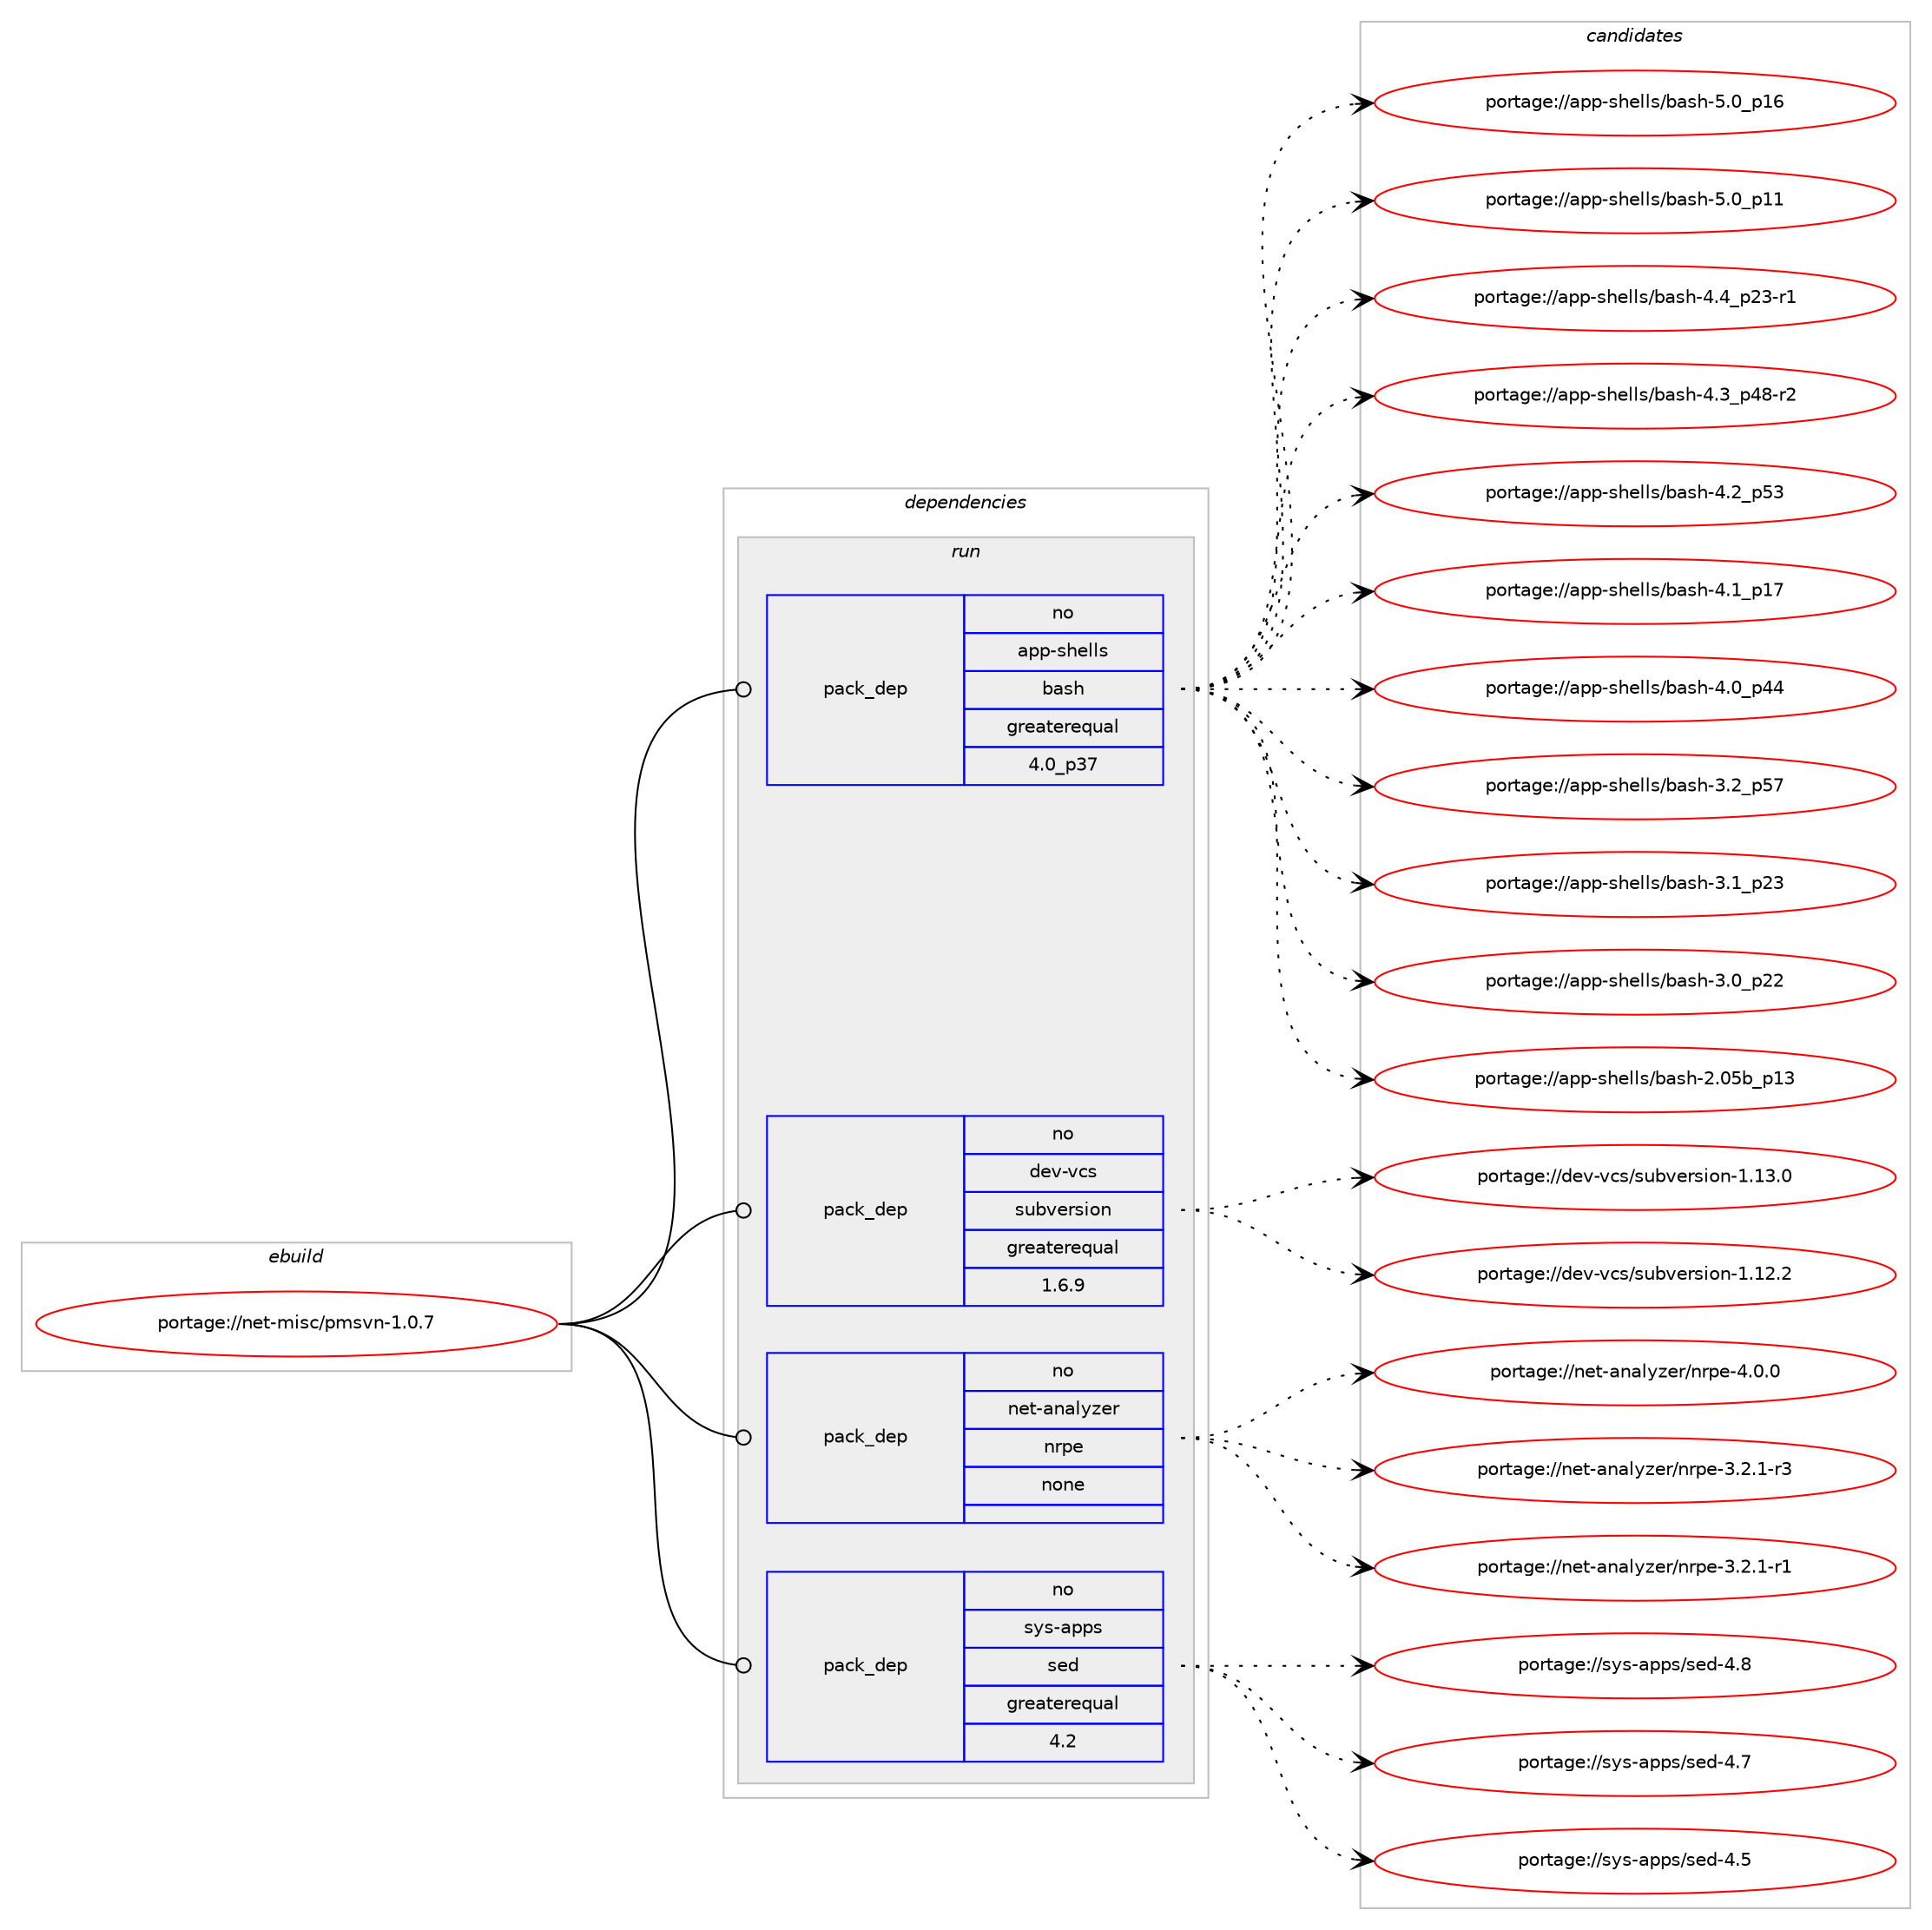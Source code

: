 digraph prolog {

# *************
# Graph options
# *************

newrank=true;
concentrate=true;
compound=true;
graph [rankdir=LR,fontname=Helvetica,fontsize=10,ranksep=1.5];#, ranksep=2.5, nodesep=0.2];
edge  [arrowhead=vee];
node  [fontname=Helvetica,fontsize=10];

# **********
# The ebuild
# **********

subgraph cluster_leftcol {
color=gray;
rank=same;
label=<<i>ebuild</i>>;
id [label="portage://net-misc/pmsvn-1.0.7", color=red, width=4, href="../net-misc/pmsvn-1.0.7.svg"];
}

# ****************
# The dependencies
# ****************

subgraph cluster_midcol {
color=gray;
label=<<i>dependencies</i>>;
subgraph cluster_compile {
fillcolor="#eeeeee";
style=filled;
label=<<i>compile</i>>;
}
subgraph cluster_compileandrun {
fillcolor="#eeeeee";
style=filled;
label=<<i>compile and run</i>>;
}
subgraph cluster_run {
fillcolor="#eeeeee";
style=filled;
label=<<i>run</i>>;
subgraph pack40669 {
dependency51250 [label=<<TABLE BORDER="0" CELLBORDER="1" CELLSPACING="0" CELLPADDING="4" WIDTH="220"><TR><TD ROWSPAN="6" CELLPADDING="30">pack_dep</TD></TR><TR><TD WIDTH="110">no</TD></TR><TR><TD>app-shells</TD></TR><TR><TD>bash</TD></TR><TR><TD>greaterequal</TD></TR><TR><TD>4.0_p37</TD></TR></TABLE>>, shape=none, color=blue];
}
id:e -> dependency51250:w [weight=20,style="solid",arrowhead="odot"];
subgraph pack40670 {
dependency51251 [label=<<TABLE BORDER="0" CELLBORDER="1" CELLSPACING="0" CELLPADDING="4" WIDTH="220"><TR><TD ROWSPAN="6" CELLPADDING="30">pack_dep</TD></TR><TR><TD WIDTH="110">no</TD></TR><TR><TD>dev-vcs</TD></TR><TR><TD>subversion</TD></TR><TR><TD>greaterequal</TD></TR><TR><TD>1.6.9</TD></TR></TABLE>>, shape=none, color=blue];
}
id:e -> dependency51251:w [weight=20,style="solid",arrowhead="odot"];
subgraph pack40671 {
dependency51252 [label=<<TABLE BORDER="0" CELLBORDER="1" CELLSPACING="0" CELLPADDING="4" WIDTH="220"><TR><TD ROWSPAN="6" CELLPADDING="30">pack_dep</TD></TR><TR><TD WIDTH="110">no</TD></TR><TR><TD>net-analyzer</TD></TR><TR><TD>nrpe</TD></TR><TR><TD>none</TD></TR><TR><TD></TD></TR></TABLE>>, shape=none, color=blue];
}
id:e -> dependency51252:w [weight=20,style="solid",arrowhead="odot"];
subgraph pack40672 {
dependency51253 [label=<<TABLE BORDER="0" CELLBORDER="1" CELLSPACING="0" CELLPADDING="4" WIDTH="220"><TR><TD ROWSPAN="6" CELLPADDING="30">pack_dep</TD></TR><TR><TD WIDTH="110">no</TD></TR><TR><TD>sys-apps</TD></TR><TR><TD>sed</TD></TR><TR><TD>greaterequal</TD></TR><TR><TD>4.2</TD></TR></TABLE>>, shape=none, color=blue];
}
id:e -> dependency51253:w [weight=20,style="solid",arrowhead="odot"];
}
}

# **************
# The candidates
# **************

subgraph cluster_choices {
rank=same;
color=gray;
label=<<i>candidates</i>>;

subgraph choice40669 {
color=black;
nodesep=1;
choice971121124511510410110810811547989711510445534648951124954 [label="portage://app-shells/bash-5.0_p16", color=red, width=4,href="../app-shells/bash-5.0_p16.svg"];
choice971121124511510410110810811547989711510445534648951124949 [label="portage://app-shells/bash-5.0_p11", color=red, width=4,href="../app-shells/bash-5.0_p11.svg"];
choice9711211245115104101108108115479897115104455246529511250514511449 [label="portage://app-shells/bash-4.4_p23-r1", color=red, width=4,href="../app-shells/bash-4.4_p23-r1.svg"];
choice9711211245115104101108108115479897115104455246519511252564511450 [label="portage://app-shells/bash-4.3_p48-r2", color=red, width=4,href="../app-shells/bash-4.3_p48-r2.svg"];
choice971121124511510410110810811547989711510445524650951125351 [label="portage://app-shells/bash-4.2_p53", color=red, width=4,href="../app-shells/bash-4.2_p53.svg"];
choice971121124511510410110810811547989711510445524649951124955 [label="portage://app-shells/bash-4.1_p17", color=red, width=4,href="../app-shells/bash-4.1_p17.svg"];
choice971121124511510410110810811547989711510445524648951125252 [label="portage://app-shells/bash-4.0_p44", color=red, width=4,href="../app-shells/bash-4.0_p44.svg"];
choice971121124511510410110810811547989711510445514650951125355 [label="portage://app-shells/bash-3.2_p57", color=red, width=4,href="../app-shells/bash-3.2_p57.svg"];
choice971121124511510410110810811547989711510445514649951125051 [label="portage://app-shells/bash-3.1_p23", color=red, width=4,href="../app-shells/bash-3.1_p23.svg"];
choice971121124511510410110810811547989711510445514648951125050 [label="portage://app-shells/bash-3.0_p22", color=red, width=4,href="../app-shells/bash-3.0_p22.svg"];
choice9711211245115104101108108115479897115104455046485398951124951 [label="portage://app-shells/bash-2.05b_p13", color=red, width=4,href="../app-shells/bash-2.05b_p13.svg"];
dependency51250:e -> choice971121124511510410110810811547989711510445534648951124954:w [style=dotted,weight="100"];
dependency51250:e -> choice971121124511510410110810811547989711510445534648951124949:w [style=dotted,weight="100"];
dependency51250:e -> choice9711211245115104101108108115479897115104455246529511250514511449:w [style=dotted,weight="100"];
dependency51250:e -> choice9711211245115104101108108115479897115104455246519511252564511450:w [style=dotted,weight="100"];
dependency51250:e -> choice971121124511510410110810811547989711510445524650951125351:w [style=dotted,weight="100"];
dependency51250:e -> choice971121124511510410110810811547989711510445524649951124955:w [style=dotted,weight="100"];
dependency51250:e -> choice971121124511510410110810811547989711510445524648951125252:w [style=dotted,weight="100"];
dependency51250:e -> choice971121124511510410110810811547989711510445514650951125355:w [style=dotted,weight="100"];
dependency51250:e -> choice971121124511510410110810811547989711510445514649951125051:w [style=dotted,weight="100"];
dependency51250:e -> choice971121124511510410110810811547989711510445514648951125050:w [style=dotted,weight="100"];
dependency51250:e -> choice9711211245115104101108108115479897115104455046485398951124951:w [style=dotted,weight="100"];
}
subgraph choice40670 {
color=black;
nodesep=1;
choice1001011184511899115471151179811810111411510511111045494649514648 [label="portage://dev-vcs/subversion-1.13.0", color=red, width=4,href="../dev-vcs/subversion-1.13.0.svg"];
choice1001011184511899115471151179811810111411510511111045494649504650 [label="portage://dev-vcs/subversion-1.12.2", color=red, width=4,href="../dev-vcs/subversion-1.12.2.svg"];
dependency51251:e -> choice1001011184511899115471151179811810111411510511111045494649514648:w [style=dotted,weight="100"];
dependency51251:e -> choice1001011184511899115471151179811810111411510511111045494649504650:w [style=dotted,weight="100"];
}
subgraph choice40671 {
color=black;
nodesep=1;
choice11010111645971109710812112210111447110114112101455246484648 [label="portage://net-analyzer/nrpe-4.0.0", color=red, width=4,href="../net-analyzer/nrpe-4.0.0.svg"];
choice110101116459711097108121122101114471101141121014551465046494511451 [label="portage://net-analyzer/nrpe-3.2.1-r3", color=red, width=4,href="../net-analyzer/nrpe-3.2.1-r3.svg"];
choice110101116459711097108121122101114471101141121014551465046494511449 [label="portage://net-analyzer/nrpe-3.2.1-r1", color=red, width=4,href="../net-analyzer/nrpe-3.2.1-r1.svg"];
dependency51252:e -> choice11010111645971109710812112210111447110114112101455246484648:w [style=dotted,weight="100"];
dependency51252:e -> choice110101116459711097108121122101114471101141121014551465046494511451:w [style=dotted,weight="100"];
dependency51252:e -> choice110101116459711097108121122101114471101141121014551465046494511449:w [style=dotted,weight="100"];
}
subgraph choice40672 {
color=black;
nodesep=1;
choice11512111545971121121154711510110045524656 [label="portage://sys-apps/sed-4.8", color=red, width=4,href="../sys-apps/sed-4.8.svg"];
choice11512111545971121121154711510110045524655 [label="portage://sys-apps/sed-4.7", color=red, width=4,href="../sys-apps/sed-4.7.svg"];
choice11512111545971121121154711510110045524653 [label="portage://sys-apps/sed-4.5", color=red, width=4,href="../sys-apps/sed-4.5.svg"];
dependency51253:e -> choice11512111545971121121154711510110045524656:w [style=dotted,weight="100"];
dependency51253:e -> choice11512111545971121121154711510110045524655:w [style=dotted,weight="100"];
dependency51253:e -> choice11512111545971121121154711510110045524653:w [style=dotted,weight="100"];
}
}

}
